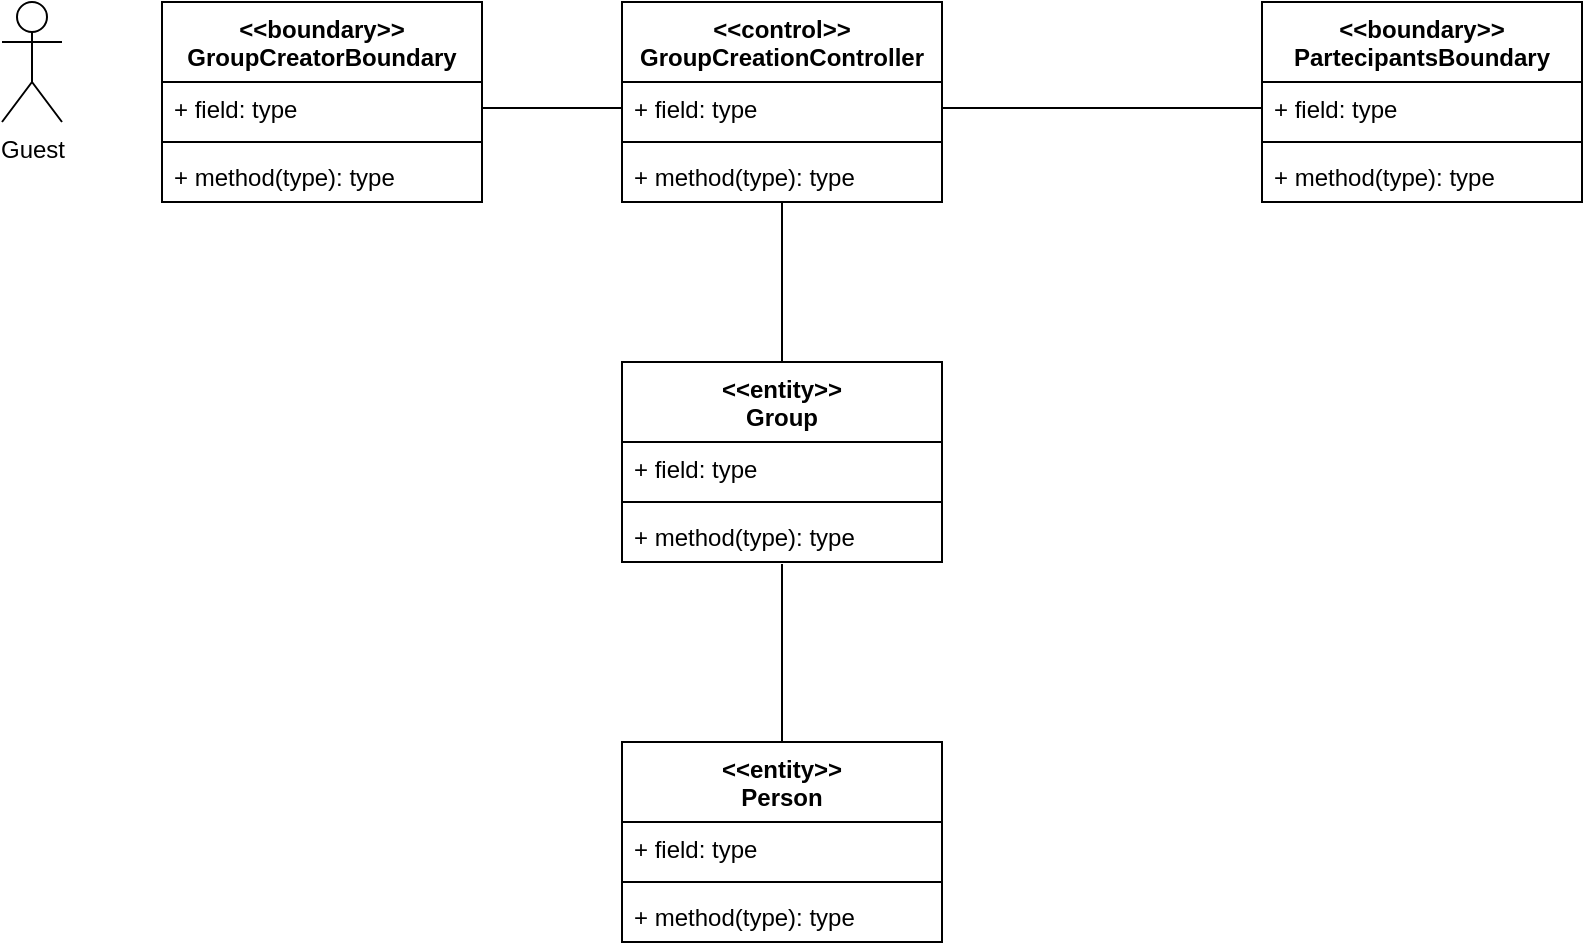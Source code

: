 <mxfile version="13.11.0" type="github">
  <diagram id="Dc7GeFzG-FcH2cuk2T8l" name="Page-1">
    <mxGraphModel dx="1422" dy="762" grid="1" gridSize="10" guides="1" tooltips="1" connect="1" arrows="1" fold="1" page="1" pageScale="1" pageWidth="1169" pageHeight="827" math="0" shadow="0">
      <root>
        <mxCell id="0" />
        <mxCell id="1" parent="0" />
        <mxCell id="vYNlGMxEGL44ToYFTLxL-9" style="edgeStyle=orthogonalEdgeStyle;rounded=0;orthogonalLoop=1;jettySize=auto;html=1;entryX=0.5;entryY=1;entryDx=0;entryDy=0;entryPerimeter=0;endArrow=none;endFill=0;" edge="1" parent="1" source="VWFVPysKA0NNUxh5vGem-1" target="VWFVPysKA0NNUxh5vGem-8">
          <mxGeometry relative="1" as="geometry" />
        </mxCell>
        <mxCell id="VWFVPysKA0NNUxh5vGem-1" value="&lt;&lt;entity&gt;&gt;&#xa;Group" style="swimlane;fontStyle=1;align=center;verticalAlign=top;childLayout=stackLayout;horizontal=1;startSize=40;horizontalStack=0;resizeParent=1;resizeParentMax=0;resizeLast=0;collapsible=1;marginBottom=0;" parent="1" vertex="1">
          <mxGeometry x="350" y="230" width="160" height="100" as="geometry" />
        </mxCell>
        <mxCell id="VWFVPysKA0NNUxh5vGem-2" value="+ field: type" style="text;strokeColor=none;fillColor=none;align=left;verticalAlign=top;spacingLeft=4;spacingRight=4;overflow=hidden;rotatable=0;points=[[0,0.5],[1,0.5]];portConstraint=eastwest;" parent="VWFVPysKA0NNUxh5vGem-1" vertex="1">
          <mxGeometry y="40" width="160" height="26" as="geometry" />
        </mxCell>
        <mxCell id="VWFVPysKA0NNUxh5vGem-3" value="" style="line;strokeWidth=1;fillColor=none;align=left;verticalAlign=middle;spacingTop=-1;spacingLeft=3;spacingRight=3;rotatable=0;labelPosition=right;points=[];portConstraint=eastwest;" parent="VWFVPysKA0NNUxh5vGem-1" vertex="1">
          <mxGeometry y="66" width="160" height="8" as="geometry" />
        </mxCell>
        <mxCell id="VWFVPysKA0NNUxh5vGem-4" value="+ method(type): type" style="text;strokeColor=none;fillColor=none;align=left;verticalAlign=top;spacingLeft=4;spacingRight=4;overflow=hidden;rotatable=0;points=[[0,0.5],[1,0.5]];portConstraint=eastwest;" parent="VWFVPysKA0NNUxh5vGem-1" vertex="1">
          <mxGeometry y="74" width="160" height="26" as="geometry" />
        </mxCell>
        <mxCell id="VWFVPysKA0NNUxh5vGem-5" value="&lt;&lt;control&gt;&gt;&#xa;GroupCreationController" style="swimlane;fontStyle=1;align=center;verticalAlign=top;childLayout=stackLayout;horizontal=1;startSize=40;horizontalStack=0;resizeParent=1;resizeParentMax=0;resizeLast=0;collapsible=1;marginBottom=0;" parent="1" vertex="1">
          <mxGeometry x="350" y="50" width="160" height="100" as="geometry" />
        </mxCell>
        <mxCell id="VWFVPysKA0NNUxh5vGem-6" value="+ field: type" style="text;strokeColor=none;fillColor=none;align=left;verticalAlign=top;spacingLeft=4;spacingRight=4;overflow=hidden;rotatable=0;points=[[0,0.5],[1,0.5]];portConstraint=eastwest;" parent="VWFVPysKA0NNUxh5vGem-5" vertex="1">
          <mxGeometry y="40" width="160" height="26" as="geometry" />
        </mxCell>
        <mxCell id="VWFVPysKA0NNUxh5vGem-7" value="" style="line;strokeWidth=1;fillColor=none;align=left;verticalAlign=middle;spacingTop=-1;spacingLeft=3;spacingRight=3;rotatable=0;labelPosition=right;points=[];portConstraint=eastwest;" parent="VWFVPysKA0NNUxh5vGem-5" vertex="1">
          <mxGeometry y="66" width="160" height="8" as="geometry" />
        </mxCell>
        <mxCell id="VWFVPysKA0NNUxh5vGem-8" value="+ method(type): type" style="text;strokeColor=none;fillColor=none;align=left;verticalAlign=top;spacingLeft=4;spacingRight=4;overflow=hidden;rotatable=0;points=[[0,0.5],[1,0.5]];portConstraint=eastwest;" parent="VWFVPysKA0NNUxh5vGem-5" vertex="1">
          <mxGeometry y="74" width="160" height="26" as="geometry" />
        </mxCell>
        <mxCell id="VWFVPysKA0NNUxh5vGem-9" value="&lt;&lt;boundary&gt;&gt;&#xa;GroupCreatorBoundary" style="swimlane;fontStyle=1;align=center;verticalAlign=top;childLayout=stackLayout;horizontal=1;startSize=40;horizontalStack=0;resizeParent=1;resizeParentMax=0;resizeLast=0;collapsible=1;marginBottom=0;" parent="1" vertex="1">
          <mxGeometry x="120" y="50" width="160" height="100" as="geometry" />
        </mxCell>
        <mxCell id="VWFVPysKA0NNUxh5vGem-10" value="+ field: type" style="text;strokeColor=none;fillColor=none;align=left;verticalAlign=top;spacingLeft=4;spacingRight=4;overflow=hidden;rotatable=0;points=[[0,0.5],[1,0.5]];portConstraint=eastwest;" parent="VWFVPysKA0NNUxh5vGem-9" vertex="1">
          <mxGeometry y="40" width="160" height="26" as="geometry" />
        </mxCell>
        <mxCell id="VWFVPysKA0NNUxh5vGem-11" value="" style="line;strokeWidth=1;fillColor=none;align=left;verticalAlign=middle;spacingTop=-1;spacingLeft=3;spacingRight=3;rotatable=0;labelPosition=right;points=[];portConstraint=eastwest;" parent="VWFVPysKA0NNUxh5vGem-9" vertex="1">
          <mxGeometry y="66" width="160" height="8" as="geometry" />
        </mxCell>
        <mxCell id="VWFVPysKA0NNUxh5vGem-12" value="+ method(type): type" style="text;strokeColor=none;fillColor=none;align=left;verticalAlign=top;spacingLeft=4;spacingRight=4;overflow=hidden;rotatable=0;points=[[0,0.5],[1,0.5]];portConstraint=eastwest;" parent="VWFVPysKA0NNUxh5vGem-9" vertex="1">
          <mxGeometry y="74" width="160" height="26" as="geometry" />
        </mxCell>
        <mxCell id="YK3vZ0_wEmMxeU1HKApD-1" value="Guest" style="shape=umlActor;verticalLabelPosition=bottom;verticalAlign=top;html=1;outlineConnect=0;" parent="1" vertex="1">
          <mxGeometry x="40" y="50" width="30" height="60" as="geometry" />
        </mxCell>
        <mxCell id="vYNlGMxEGL44ToYFTLxL-7" style="edgeStyle=orthogonalEdgeStyle;rounded=0;orthogonalLoop=1;jettySize=auto;html=1;entryX=0.5;entryY=1.038;entryDx=0;entryDy=0;entryPerimeter=0;endArrow=none;endFill=0;" edge="1" parent="1" source="YK3vZ0_wEmMxeU1HKApD-12" target="VWFVPysKA0NNUxh5vGem-4">
          <mxGeometry relative="1" as="geometry" />
        </mxCell>
        <mxCell id="YK3vZ0_wEmMxeU1HKApD-12" value="&lt;&lt;entity&gt;&gt;&#xa;Person" style="swimlane;fontStyle=1;align=center;verticalAlign=top;childLayout=stackLayout;horizontal=1;startSize=40;horizontalStack=0;resizeParent=1;resizeParentMax=0;resizeLast=0;collapsible=1;marginBottom=0;" parent="1" vertex="1">
          <mxGeometry x="350" y="420" width="160" height="100" as="geometry" />
        </mxCell>
        <mxCell id="YK3vZ0_wEmMxeU1HKApD-13" value="+ field: type" style="text;strokeColor=none;fillColor=none;align=left;verticalAlign=top;spacingLeft=4;spacingRight=4;overflow=hidden;rotatable=0;points=[[0,0.5],[1,0.5]];portConstraint=eastwest;" parent="YK3vZ0_wEmMxeU1HKApD-12" vertex="1">
          <mxGeometry y="40" width="160" height="26" as="geometry" />
        </mxCell>
        <mxCell id="YK3vZ0_wEmMxeU1HKApD-14" value="" style="line;strokeWidth=1;fillColor=none;align=left;verticalAlign=middle;spacingTop=-1;spacingLeft=3;spacingRight=3;rotatable=0;labelPosition=right;points=[];portConstraint=eastwest;" parent="YK3vZ0_wEmMxeU1HKApD-12" vertex="1">
          <mxGeometry y="66" width="160" height="8" as="geometry" />
        </mxCell>
        <mxCell id="YK3vZ0_wEmMxeU1HKApD-15" value="+ method(type): type" style="text;strokeColor=none;fillColor=none;align=left;verticalAlign=top;spacingLeft=4;spacingRight=4;overflow=hidden;rotatable=0;points=[[0,0.5],[1,0.5]];portConstraint=eastwest;" parent="YK3vZ0_wEmMxeU1HKApD-12" vertex="1">
          <mxGeometry y="74" width="160" height="26" as="geometry" />
        </mxCell>
        <mxCell id="YK3vZ0_wEmMxeU1HKApD-20" style="edgeStyle=orthogonalEdgeStyle;rounded=0;orthogonalLoop=1;jettySize=auto;html=1;exitX=1;exitY=0.5;exitDx=0;exitDy=0;entryX=0;entryY=0.5;entryDx=0;entryDy=0;endArrow=none;endFill=0;" parent="1" source="VWFVPysKA0NNUxh5vGem-10" target="VWFVPysKA0NNUxh5vGem-6" edge="1">
          <mxGeometry relative="1" as="geometry" />
        </mxCell>
        <mxCell id="vYNlGMxEGL44ToYFTLxL-1" value="&lt;&lt;boundary&gt;&gt;&#xa;PartecipantsBoundary" style="swimlane;fontStyle=1;align=center;verticalAlign=top;childLayout=stackLayout;horizontal=1;startSize=40;horizontalStack=0;resizeParent=1;resizeParentMax=0;resizeLast=0;collapsible=1;marginBottom=0;" vertex="1" parent="1">
          <mxGeometry x="670" y="50" width="160" height="100" as="geometry" />
        </mxCell>
        <mxCell id="vYNlGMxEGL44ToYFTLxL-2" value="+ field: type" style="text;strokeColor=none;fillColor=none;align=left;verticalAlign=top;spacingLeft=4;spacingRight=4;overflow=hidden;rotatable=0;points=[[0,0.5],[1,0.5]];portConstraint=eastwest;" vertex="1" parent="vYNlGMxEGL44ToYFTLxL-1">
          <mxGeometry y="40" width="160" height="26" as="geometry" />
        </mxCell>
        <mxCell id="vYNlGMxEGL44ToYFTLxL-3" value="" style="line;strokeWidth=1;fillColor=none;align=left;verticalAlign=middle;spacingTop=-1;spacingLeft=3;spacingRight=3;rotatable=0;labelPosition=right;points=[];portConstraint=eastwest;" vertex="1" parent="vYNlGMxEGL44ToYFTLxL-1">
          <mxGeometry y="66" width="160" height="8" as="geometry" />
        </mxCell>
        <mxCell id="vYNlGMxEGL44ToYFTLxL-4" value="+ method(type): type" style="text;strokeColor=none;fillColor=none;align=left;verticalAlign=top;spacingLeft=4;spacingRight=4;overflow=hidden;rotatable=0;points=[[0,0.5],[1,0.5]];portConstraint=eastwest;" vertex="1" parent="vYNlGMxEGL44ToYFTLxL-1">
          <mxGeometry y="74" width="160" height="26" as="geometry" />
        </mxCell>
        <mxCell id="vYNlGMxEGL44ToYFTLxL-5" style="edgeStyle=orthogonalEdgeStyle;rounded=0;orthogonalLoop=1;jettySize=auto;html=1;entryX=0;entryY=0.5;entryDx=0;entryDy=0;endArrow=none;endFill=0;" edge="1" parent="1" source="VWFVPysKA0NNUxh5vGem-6" target="vYNlGMxEGL44ToYFTLxL-2">
          <mxGeometry relative="1" as="geometry" />
        </mxCell>
      </root>
    </mxGraphModel>
  </diagram>
</mxfile>
